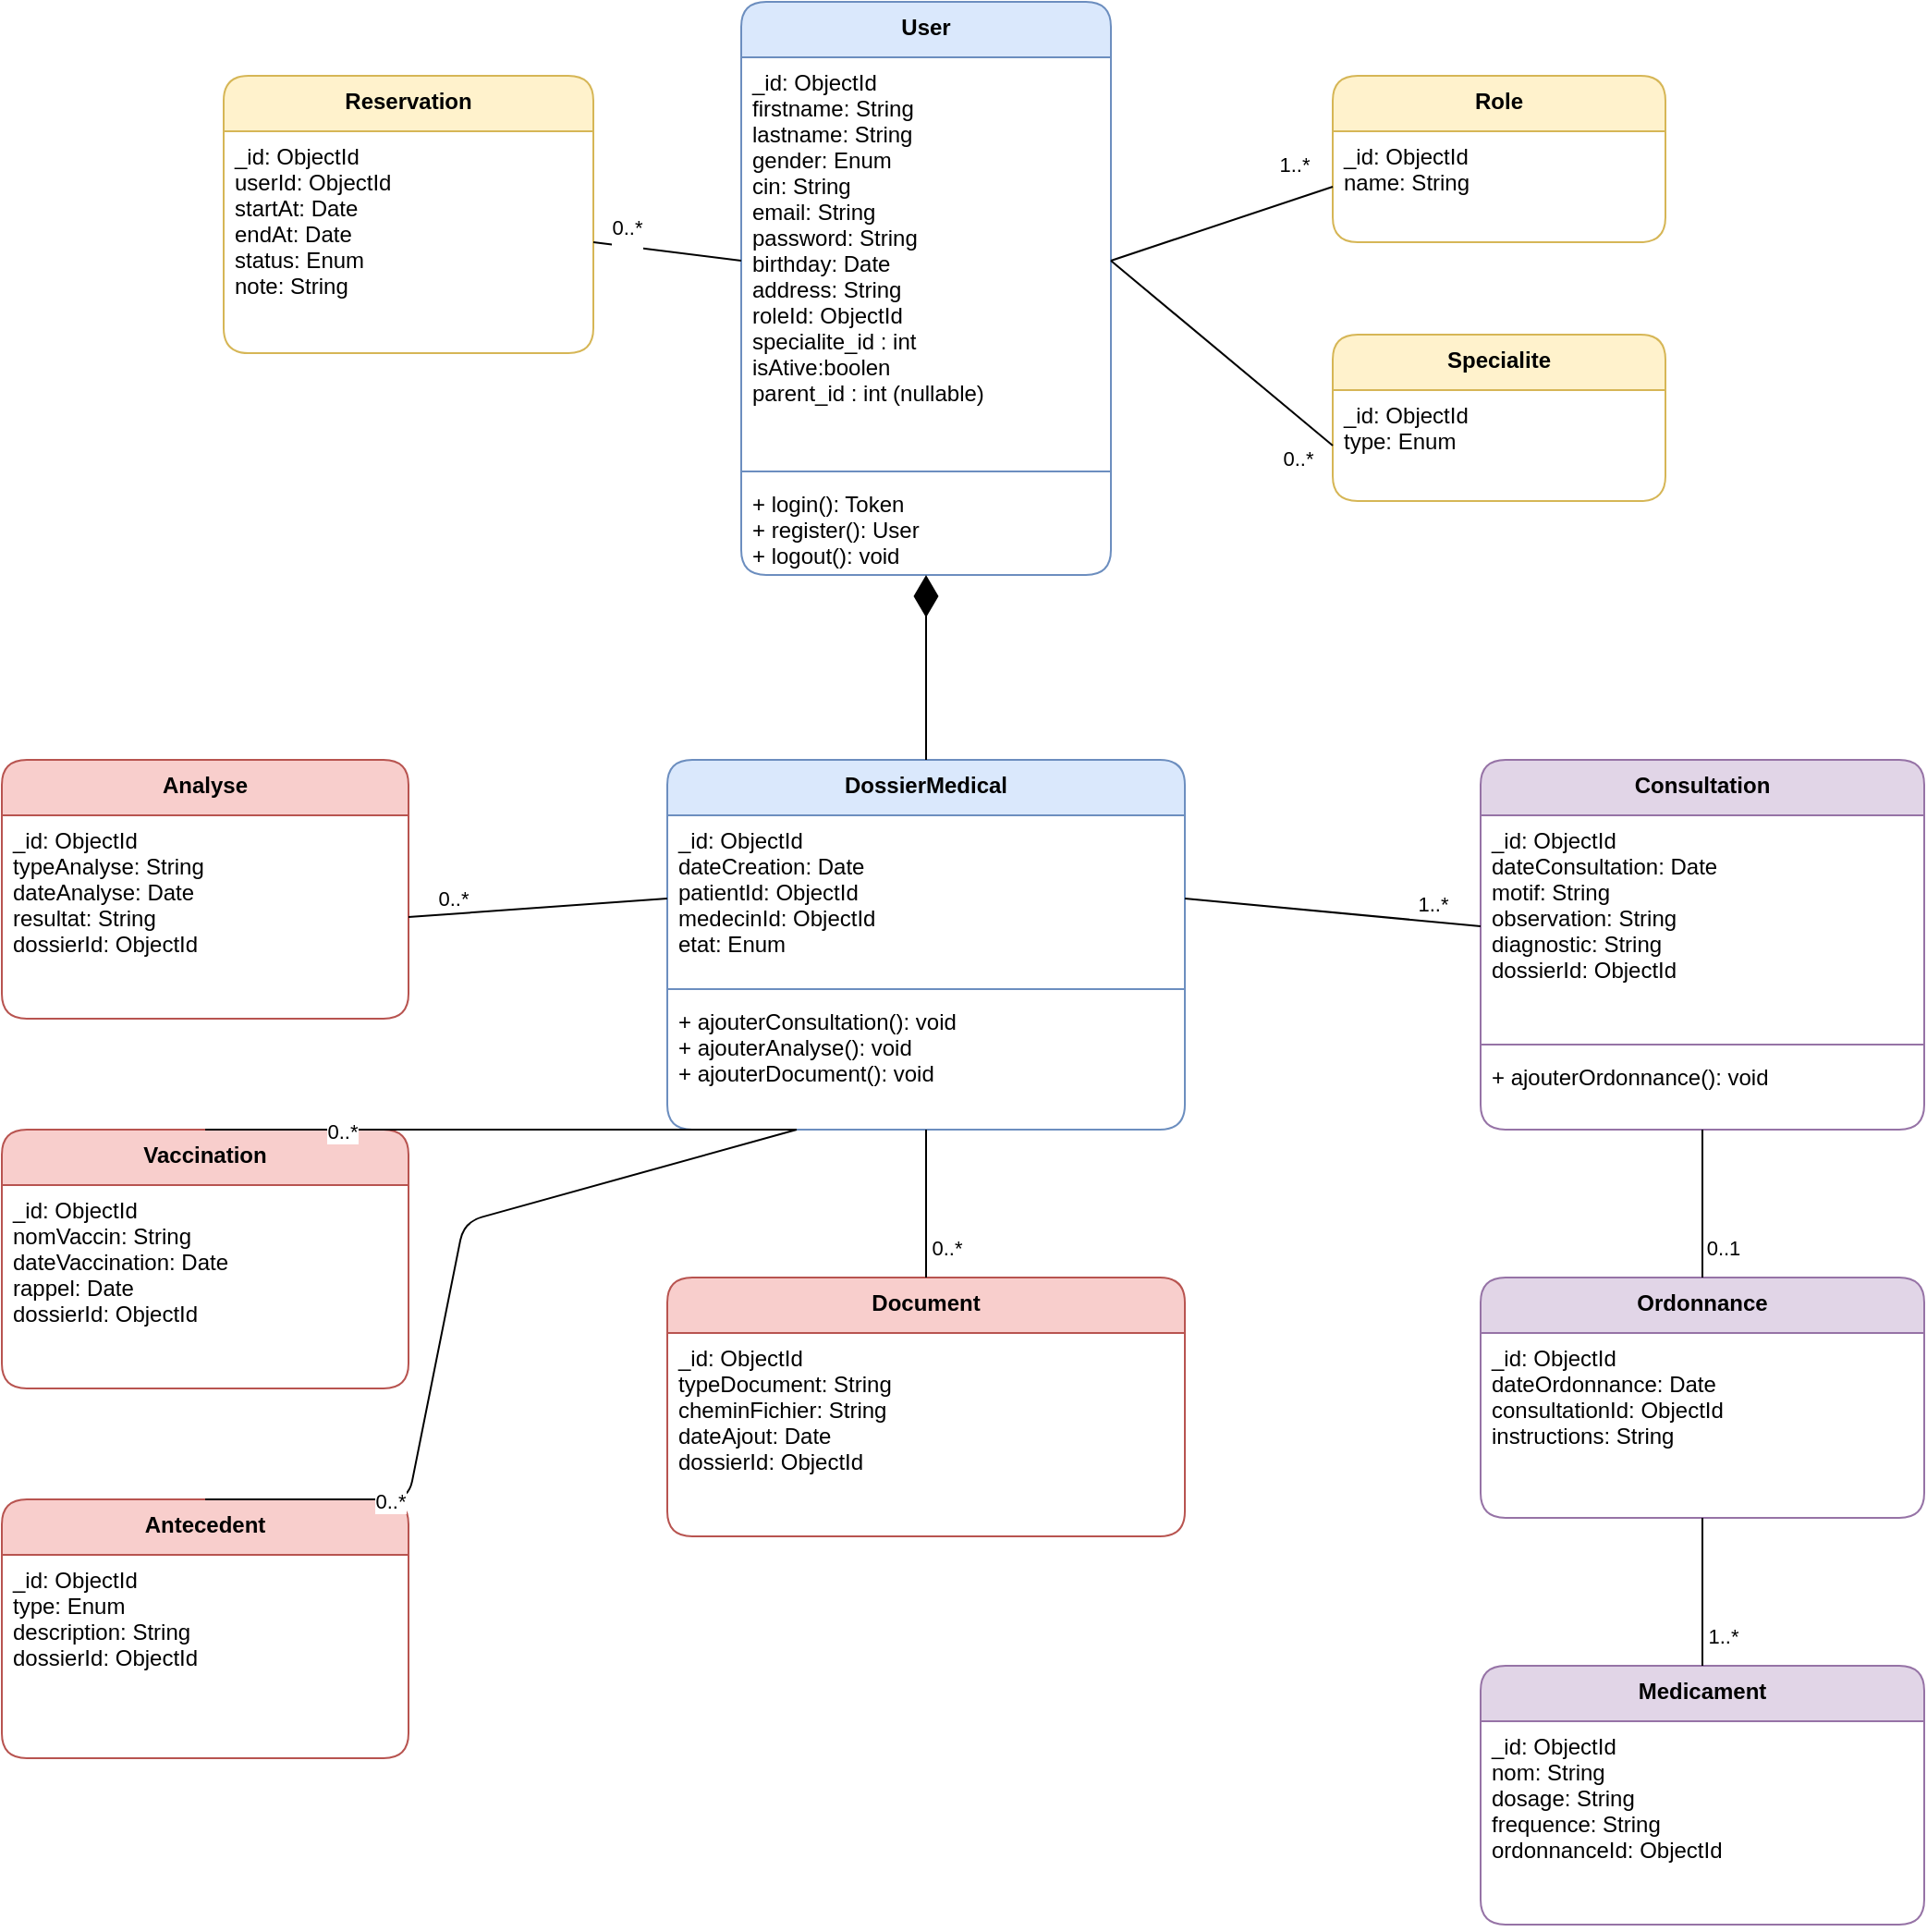 <mxfile>
    <diagram id="dossier_medical_v2" name="Dossier Medical UML">
        <mxGraphModel dx="1241" dy="497" grid="1" gridSize="10" guides="1" tooltips="1" connect="1" arrows="1" fold="1" page="1" pageScale="1" pageWidth="1600" pageHeight="1200" math="0" shadow="0">
            <root>
                <mxCell id="0"/>
                <mxCell id="1" parent="0"/>
                <mxCell id="user" value="User" style="swimlane;fontStyle=1;align=center;verticalAlign=top;childLayout=stackLayout;horizontal=1;startSize=30;horizontalStack=0;resizeParent=1;resizeParentMax=0;resizeLast=0;collapsible=1;marginBottom=0;fillColor=#dae8fc;strokeColor=#6c8ebf;rounded=1;" parent="1" vertex="1">
                    <mxGeometry x="640" y="40" width="200" height="310" as="geometry"/>
                </mxCell>
                <mxCell id="user-attr" value="_id: ObjectId&#xa;firstname: String&#xa;lastname: String&#xa;gender: Enum&#xa;cin: String&#xa;email: String&#xa;password: String&#xa;birthday: Date&#xa;address: String&#xa;roleId: ObjectId&#xa;specialite_id : int&#xa;isAtive:boolen&#xa;parent_id : int (nullable)&#xa;" style="text;strokeColor=none;fillColor=none;align=left;verticalAlign=top;spacingLeft=4;spacingRight=4;overflow=hidden;rotatable=0;points=[[0,0.5],[1,0.5]];portConstraint=eastwest;" parent="user" vertex="1">
                    <mxGeometry y="30" width="200" height="220" as="geometry"/>
                </mxCell>
                <mxCell id="user-line" value="" style="line;strokeWidth=1;fillColor=none;align=left;verticalAlign=middle;spacingTop=-1;spacingLeft=3;spacingRight=3;rotatable=0;labelPosition=right;points=[];portConstraint=eastwest;strokeColor=inherit;" parent="user" vertex="1">
                    <mxGeometry y="250" width="200" height="8" as="geometry"/>
                </mxCell>
                <mxCell id="user-methods" value="+ login(): Token&#xa;+ register(): User&#xa;+ logout(): void" style="text;strokeColor=none;fillColor=none;align=left;verticalAlign=top;spacingLeft=4;spacingRight=4;overflow=hidden;rotatable=0;points=[[0,0.5],[1,0.5]];portConstraint=eastwest;" parent="user" vertex="1">
                    <mxGeometry y="258" width="200" height="52" as="geometry"/>
                </mxCell>
                <mxCell id="role" value="Role" style="swimlane;fontStyle=1;align=center;verticalAlign=top;childLayout=stackLayout;horizontal=1;startSize=30;horizontalStack=0;resizeParent=1;resizeParentMax=0;resizeLast=0;collapsible=1;marginBottom=0;fillColor=#fff2cc;strokeColor=#d6b656;rounded=1;" parent="1" vertex="1">
                    <mxGeometry x="960" y="80" width="180" height="90" as="geometry"/>
                </mxCell>
                <mxCell id="role-attr" value="_id: ObjectId&#xa;name: String" style="text;strokeColor=none;fillColor=none;align=left;verticalAlign=top;spacingLeft=4;spacingRight=4;overflow=hidden;rotatable=0;points=[[0,0.5],[1,0.5]];portConstraint=eastwest;" parent="role" vertex="1">
                    <mxGeometry y="30" width="180" height="60" as="geometry"/>
                </mxCell>
                <mxCell id="specialite" value="Specialite" style="swimlane;fontStyle=1;align=center;verticalAlign=top;childLayout=stackLayout;horizontal=1;startSize=30;horizontalStack=0;resizeParent=1;resizeParentMax=0;resizeLast=0;collapsible=1;marginBottom=0;fillColor=#fff2cc;strokeColor=#d6b656;rounded=1;" parent="1" vertex="1">
                    <mxGeometry x="960" y="220" width="180" height="90" as="geometry"/>
                </mxCell>
                <mxCell id="specialite-attr" value="_id: ObjectId&#xa;type: Enum" style="text;strokeColor=none;fillColor=none;align=left;verticalAlign=top;spacingLeft=4;spacingRight=4;overflow=hidden;rotatable=0;points=[[0,0.5],[1,0.5]];portConstraint=eastwest;" parent="specialite" vertex="1">
                    <mxGeometry y="30" width="180" height="60" as="geometry"/>
                </mxCell>
                <mxCell id="reservation" value="Reservation" style="swimlane;fontStyle=1;align=center;verticalAlign=top;childLayout=stackLayout;horizontal=1;startSize=30;horizontalStack=0;resizeParent=1;resizeParentMax=0;resizeLast=0;collapsible=1;marginBottom=0;fillColor=#fff2cc;strokeColor=#d6b656;rounded=1;" parent="1" vertex="1">
                    <mxGeometry x="360" y="80" width="200" height="150" as="geometry"/>
                </mxCell>
                <mxCell id="reservation-attr" value="_id: ObjectId&#xa;userId: ObjectId&#xa;startAt: Date&#xa;endAt: Date&#xa;status: Enum&#xa;note: String" style="text;strokeColor=none;fillColor=none;align=left;verticalAlign=top;spacingLeft=4;spacingRight=4;overflow=hidden;rotatable=0;points=[[0,0.5],[1,0.5]];portConstraint=eastwest;" parent="reservation" vertex="1">
                    <mxGeometry y="30" width="200" height="120" as="geometry"/>
                </mxCell>
                <mxCell id="dossier" value="DossierMedical" style="swimlane;fontStyle=1;align=center;verticalAlign=top;childLayout=stackLayout;horizontal=1;startSize=30;horizontalStack=0;resizeParent=1;resizeParentMax=0;resizeLast=0;collapsible=1;marginBottom=0;fillColor=#dae8fc;strokeColor=#6c8ebf;rounded=1;" parent="1" vertex="1">
                    <mxGeometry x="600" y="450" width="280" height="200" as="geometry"/>
                </mxCell>
                <mxCell id="dossier-attr" value="_id: ObjectId&#xa;dateCreation: Date&#xa;patientId: ObjectId&#xa;medecinId: ObjectId&#xa;etat: Enum" style="text;strokeColor=none;fillColor=none;align=left;verticalAlign=top;spacingLeft=4;spacingRight=4;overflow=hidden;rotatable=0;points=[[0,0.5],[1,0.5]];portConstraint=eastwest;" parent="dossier" vertex="1">
                    <mxGeometry y="30" width="280" height="90" as="geometry"/>
                </mxCell>
                <mxCell id="dossier-line" value="" style="line;strokeWidth=1;fillColor=none;align=left;verticalAlign=middle;spacingTop=-1;spacingLeft=3;spacingRight=3;rotatable=0;labelPosition=right;points=[];portConstraint=eastwest;strokeColor=inherit;" parent="dossier" vertex="1">
                    <mxGeometry y="120" width="280" height="8" as="geometry"/>
                </mxCell>
                <mxCell id="dossier-methods" value="+ ajouterConsultation(): void&#xa;+ ajouterAnalyse(): void&#xa;+ ajouterDocument(): void" style="text;strokeColor=none;fillColor=none;align=left;verticalAlign=top;spacingLeft=4;spacingRight=4;overflow=hidden;rotatable=0;points=[[0,0.5],[1,0.5]];portConstraint=eastwest;" parent="dossier" vertex="1">
                    <mxGeometry y="128" width="280" height="72" as="geometry"/>
                </mxCell>
                <mxCell id="consultation" value="Consultation" style="swimlane;fontStyle=1;align=center;verticalAlign=top;childLayout=stackLayout;horizontal=1;startSize=30;horizontalStack=0;resizeParent=1;resizeParentMax=0;resizeLast=0;collapsible=1;marginBottom=0;fillColor=#e1d5e7;strokeColor=#9673a6;rounded=1;" parent="1" vertex="1">
                    <mxGeometry x="1040" y="450" width="240" height="200" as="geometry"/>
                </mxCell>
                <mxCell id="consultation-attr" value="_id: ObjectId&#xa;dateConsultation: Date&#xa;motif: String&#xa;observation: String&#xa;diagnostic: String&#xa;dossierId: ObjectId" style="text;strokeColor=none;fillColor=none;align=left;verticalAlign=top;spacingLeft=4;spacingRight=4;overflow=hidden;rotatable=0;points=[[0,0.5],[1,0.5]];portConstraint=eastwest;" parent="consultation" vertex="1">
                    <mxGeometry y="30" width="240" height="120" as="geometry"/>
                </mxCell>
                <mxCell id="consultation-line" value="" style="line;strokeWidth=1;fillColor=none;align=left;verticalAlign=middle;spacingTop=-1;spacingLeft=3;spacingRight=3;rotatable=0;labelPosition=right;points=[];portConstraint=eastwest;strokeColor=inherit;" parent="consultation" vertex="1">
                    <mxGeometry y="150" width="240" height="8" as="geometry"/>
                </mxCell>
                <mxCell id="consultation-methods" value="+ ajouterOrdonnance(): void" style="text;strokeColor=none;fillColor=none;align=left;verticalAlign=top;spacingLeft=4;spacingRight=4;overflow=hidden;rotatable=0;points=[[0,0.5],[1,0.5]];portConstraint=eastwest;" parent="consultation" vertex="1">
                    <mxGeometry y="158" width="240" height="42" as="geometry"/>
                </mxCell>
                <mxCell id="ordonnance" value="Ordonnance" style="swimlane;fontStyle=1;align=center;verticalAlign=top;childLayout=stackLayout;horizontal=1;startSize=30;horizontalStack=0;resizeParent=1;resizeParentMax=0;resizeLast=0;collapsible=1;marginBottom=0;fillColor=#e1d5e7;strokeColor=#9673a6;rounded=1;" parent="1" vertex="1">
                    <mxGeometry x="1040" y="730" width="240" height="130" as="geometry"/>
                </mxCell>
                <mxCell id="ordonnance-attr" value="_id: ObjectId&#xa;dateOrdonnance: Date&#xa;consultationId: ObjectId&#xa;instructions: String" style="text;strokeColor=none;fillColor=none;align=left;verticalAlign=top;spacingLeft=4;spacingRight=4;overflow=hidden;rotatable=0;points=[[0,0.5],[1,0.5]];portConstraint=eastwest;" parent="ordonnance" vertex="1">
                    <mxGeometry y="30" width="240" height="100" as="geometry"/>
                </mxCell>
                <mxCell id="medicament" value="Medicament" style="swimlane;fontStyle=1;align=center;verticalAlign=top;childLayout=stackLayout;horizontal=1;startSize=30;horizontalStack=0;resizeParent=1;resizeParentMax=0;resizeLast=0;collapsible=1;marginBottom=0;fillColor=#e1d5e7;strokeColor=#9673a6;rounded=1;" parent="1" vertex="1">
                    <mxGeometry x="1040" y="940" width="240" height="140" as="geometry"/>
                </mxCell>
                <mxCell id="medicament-attr" value="_id: ObjectId&#xa;nom: String&#xa;dosage: String&#xa;frequence: String&#xa;ordonnanceId: ObjectId" style="text;strokeColor=none;fillColor=none;align=left;verticalAlign=top;spacingLeft=4;spacingRight=4;overflow=hidden;rotatable=0;points=[[0,0.5],[1,0.5]];portConstraint=eastwest;" parent="medicament" vertex="1">
                    <mxGeometry y="30" width="240" height="110" as="geometry"/>
                </mxCell>
                <mxCell id="analyse" value="Analyse" style="swimlane;fontStyle=1;align=center;verticalAlign=top;childLayout=stackLayout;horizontal=1;startSize=30;horizontalStack=0;resizeParent=1;resizeParentMax=0;resizeLast=0;collapsible=1;marginBottom=0;fillColor=#f8cecc;strokeColor=#b85450;rounded=1;" parent="1" vertex="1">
                    <mxGeometry x="240" y="450" width="220" height="140" as="geometry"/>
                </mxCell>
                <mxCell id="analyse-attr" value="_id: ObjectId&#xa;typeAnalyse: String&#xa;dateAnalyse: Date&#xa;resultat: String&#xa;dossierId: ObjectId" style="text;strokeColor=none;fillColor=none;align=left;verticalAlign=top;spacingLeft=4;spacingRight=4;overflow=hidden;rotatable=0;points=[[0,0.5],[1,0.5]];portConstraint=eastwest;" parent="analyse" vertex="1">
                    <mxGeometry y="30" width="220" height="110" as="geometry"/>
                </mxCell>
                <mxCell id="vaccination" value="Vaccination" style="swimlane;fontStyle=1;align=center;verticalAlign=top;childLayout=stackLayout;horizontal=1;startSize=30;horizontalStack=0;resizeParent=1;resizeParentMax=0;resizeLast=0;collapsible=1;marginBottom=0;fillColor=#f8cecc;strokeColor=#b85450;rounded=1;" parent="1" vertex="1">
                    <mxGeometry x="240" y="650" width="220" height="140" as="geometry"/>
                </mxCell>
                <mxCell id="vaccination-attr" value="_id: ObjectId&#xa;nomVaccin: String&#xa;dateVaccination: Date&#xa;rappel: Date&#xa;dossierId: ObjectId" style="text;strokeColor=none;fillColor=none;align=left;verticalAlign=top;spacingLeft=4;spacingRight=4;overflow=hidden;rotatable=0;points=[[0,0.5],[1,0.5]];portConstraint=eastwest;" parent="vaccination" vertex="1">
                    <mxGeometry y="30" width="220" height="110" as="geometry"/>
                </mxCell>
                <mxCell id="antecedent" value="Antecedent" style="swimlane;fontStyle=1;align=center;verticalAlign=top;childLayout=stackLayout;horizontal=1;startSize=30;horizontalStack=0;resizeParent=1;resizeParentMax=0;resizeLast=0;collapsible=1;marginBottom=0;fillColor=#f8cecc;strokeColor=#b85450;rounded=1;" parent="1" vertex="1">
                    <mxGeometry x="240" y="850" width="220" height="140" as="geometry"/>
                </mxCell>
                <mxCell id="antecedent-attr" value="_id: ObjectId&#xa;type: Enum&#xa;description: String&#xa;dossierId: ObjectId" style="text;strokeColor=none;fillColor=none;align=left;verticalAlign=top;spacingLeft=4;spacingRight=4;overflow=hidden;rotatable=0;points=[[0,0.5],[1,0.5]];portConstraint=eastwest;" parent="antecedent" vertex="1">
                    <mxGeometry y="30" width="220" height="110" as="geometry"/>
                </mxCell>
                <mxCell id="document" value="Document" style="swimlane;fontStyle=1;align=center;verticalAlign=top;childLayout=stackLayout;horizontal=1;startSize=30;horizontalStack=0;resizeParent=1;resizeParentMax=0;resizeLast=0;collapsible=1;marginBottom=0;fillColor=#f8cecc;strokeColor=#b85450;rounded=1;" parent="1" vertex="1">
                    <mxGeometry x="600" y="730" width="280" height="140" as="geometry"/>
                </mxCell>
                <mxCell id="2" value="_id: ObjectId&#xa;typeDocument: String&#xa;cheminFichier: String&#xa;dateAjout: Date&#xa;dossierId: ObjectId" style="text;strokeColor=none;fillColor=none;align=left;verticalAlign=top;spacingLeft=4;spacingRight=4;overflow=hidden;rotatable=0;points=[[0,0.5],[1,0.5]];portConstraint=eastwest;" parent="document" vertex="1">
                    <mxGeometry y="30" width="280" height="110" as="geometry"/>
                </mxCell>
                <mxCell id="rel1" value="" style="endArrow=diamondThin;endFill=1;endSize=20;html=1;exitX=0.5;exitY=0;exitDx=0;exitDy=0;entryX=0.5;entryY=1;entryDx=0;entryDy=0;" parent="1" source="dossier" target="user-methods" edge="1">
                    <mxGeometry width="160" relative="1" as="geometry">
                        <mxPoint x="600" y="400" as="sourcePoint"/>
                        <mxPoint x="760" y="400" as="targetPoint"/>
                    </mxGeometry>
                </mxCell>
                <mxCell id="rel2" value="" style="endArrow=none;endFill=0;html=1;exitX=1;exitY=0.5;exitDx=0;exitDy=0;entryX=0;entryY=0.5;entryDx=0;entryDy=0;" parent="1" source="dossier-attr" target="consultation-attr" edge="1">
                    <mxGeometry width="160" relative="1" as="geometry">
                        <mxPoint x="900" y="550" as="sourcePoint"/>
                        <mxPoint x="1060" y="550" as="targetPoint"/>
                    </mxGeometry>
                </mxCell>
                <mxCell id="rel2-label" value="1..*" style="edgeLabel;html=1;align=center;verticalAlign=middle;resizable=0;points=[];" parent="rel2" vertex="1" connectable="0">
                    <mxGeometry x="0.8" y="1" relative="1" as="geometry">
                        <mxPoint x="-10" y="-10" as="offset"/>
                    </mxGeometry>
                </mxCell>
                <mxCell id="rel3" value="" style="endArrow=none;endFill=0;html=1;exitX=0;exitY=0.5;exitDx=0;exitDy=0;entryX=1;entryY=0.5;entryDx=0;entryDy=0;" parent="1" source="dossier-attr" target="analyse-attr" edge="1">
                    <mxGeometry width="160" relative="1" as="geometry">
                        <mxPoint x="500" y="550" as="sourcePoint"/>
                        <mxPoint x="660" y="550" as="targetPoint"/>
                    </mxGeometry>
                </mxCell>
                <mxCell id="rel3-label" value="0..*" style="edgeLabel;html=1;align=center;verticalAlign=middle;resizable=0;points=[];" parent="rel3" vertex="1" connectable="0">
                    <mxGeometry x="0.8" y="1" relative="1" as="geometry">
                        <mxPoint x="10" y="-10" as="offset"/>
                    </mxGeometry>
                </mxCell>
                <mxCell id="rel4" value="" style="endArrow=none;endFill=0;html=1;exitX=0.25;exitY=1;exitDx=0;exitDy=0;entryX=0.5;entryY=0;entryDx=0;entryDy=0;" parent="1" source="dossier" target="vaccination" edge="1">
                    <mxGeometry width="160" relative="1" as="geometry">
                        <mxPoint x="350" y="700" as="sourcePoint"/>
                        <mxPoint x="510" y="700" as="targetPoint"/>
                    </mxGeometry>
                </mxCell>
                <mxCell id="rel4-label" value="0..*" style="edgeLabel;html=1;align=center;verticalAlign=middle;resizable=0;points=[];" parent="rel4" vertex="1" connectable="0">
                    <mxGeometry x="0.6" y="1" relative="1" as="geometry">
                        <mxPoint x="10" as="offset"/>
                    </mxGeometry>
                </mxCell>
                <mxCell id="rel5" value="" style="endArrow=none;endFill=0;html=1;exitX=0.25;exitY=1;exitDx=0;exitDy=0;entryX=0.5;entryY=0;entryDx=0;entryDy=0;" parent="1" source="dossier" target="antecedent" edge="1">
                    <mxGeometry width="160" relative="1" as="geometry">
                        <mxPoint x="350" y="900" as="sourcePoint"/>
                        <mxPoint x="510" y="900" as="targetPoint"/>
                        <Array as="points">
                            <mxPoint x="490" y="700"/>
                            <mxPoint x="460" y="850"/>
                        </Array>
                    </mxGeometry>
                </mxCell>
                <mxCell id="rel5-label" value="0..*" style="edgeLabel;html=1;align=center;verticalAlign=middle;resizable=0;points=[];" parent="rel5" vertex="1" connectable="0">
                    <mxGeometry x="0.6" y="1" relative="1" as="geometry">
                        <mxPoint x="10" as="offset"/>
                    </mxGeometry>
                </mxCell>
                <mxCell id="rel6" value="" style="endArrow=none;endFill=0;html=1;exitX=0.5;exitY=1;exitDx=0;exitDy=0;entryX=0.5;entryY=0;entryDx=0;entryDy=0;" parent="1" source="dossier" target="document" edge="1">
                    <mxGeometry width="160" relative="1" as="geometry">
                        <mxPoint x="740" y="700" as="sourcePoint"/>
                        <mxPoint x="900" y="700" as="targetPoint"/>
                    </mxGeometry>
                </mxCell>
                <mxCell id="rel6-label" value="0..*" style="edgeLabel;html=1;align=center;verticalAlign=middle;resizable=0;points=[];" parent="rel6" vertex="1" connectable="0">
                    <mxGeometry x="0.6" y="1" relative="1" as="geometry">
                        <mxPoint x="10" as="offset"/>
                    </mxGeometry>
                </mxCell>
                <mxCell id="rel7" value="" style="endArrow=none;endFill=0;html=1;exitX=0.5;exitY=1;exitDx=0;exitDy=0;entryX=0.5;entryY=0;entryDx=0;entryDy=0;" parent="1" source="consultation" target="ordonnance" edge="1">
                    <mxGeometry width="160" relative="1" as="geometry">
                        <mxPoint x="1160" y="680" as="sourcePoint"/>
                        <mxPoint x="1320" y="680" as="targetPoint"/>
                    </mxGeometry>
                </mxCell>
                <mxCell id="rel7-label" value="0..1" style="edgeLabel;html=1;align=center;verticalAlign=middle;resizable=0;points=[];" parent="rel7" vertex="1" connectable="0">
                    <mxGeometry x="0.6" y="1" relative="1" as="geometry">
                        <mxPoint x="10" as="offset"/>
                    </mxGeometry>
                </mxCell>
                <mxCell id="rel8" value="" style="endArrow=none;endFill=0;html=1;exitX=0.5;exitY=1;exitDx=0;exitDy=0;entryX=0.5;entryY=0;entryDx=0;entryDy=0;" parent="1" source="ordonnance" target="medicament" edge="1">
                    <mxGeometry width="160" relative="1" as="geometry">
                        <mxPoint x="1160" y="890" as="sourcePoint"/>
                        <mxPoint x="1320" y="890" as="targetPoint"/>
                    </mxGeometry>
                </mxCell>
                <mxCell id="rel8-label" value="1..*" style="edgeLabel;html=1;align=center;verticalAlign=middle;resizable=0;points=[];" parent="rel8" vertex="1" connectable="0">
                    <mxGeometry x="0.6" y="1" relative="1" as="geometry">
                        <mxPoint x="10" as="offset"/>
                    </mxGeometry>
                </mxCell>
                <mxCell id="rel9" value="" style="endArrow=none;endFill=0;html=1;exitX=1;exitY=0.5;exitDx=0;exitDy=0;entryX=0;entryY=0.5;entryDx=0;entryDy=0;" parent="1" source="user-attr" target="role-attr" edge="1">
                    <mxGeometry width="160" relative="1" as="geometry">
                        <mxPoint x="860" y="150" as="sourcePoint"/>
                        <mxPoint x="1020" y="150" as="targetPoint"/>
                    </mxGeometry>
                </mxCell>
                <mxCell id="rel10" value="" style="endArrow=none;endFill=0;html=1;exitX=1;exitY=0.5;exitDx=0;exitDy=0;entryX=0;entryY=0.5;entryDx=0;entryDy=0;" parent="1" source="user-attr" target="specialite-attr" edge="1">
                    <mxGeometry width="160" relative="1" as="geometry">
                        <mxPoint x="860" y="250" as="sourcePoint"/>
                        <mxPoint x="1020" y="250" as="targetPoint"/>
                    </mxGeometry>
                </mxCell>
                <mxCell id="rel11" value="" style="endArrow=none;endFill=0;html=1;exitX=1;exitY=0.5;exitDx=0;exitDy=0;entryX=0;entryY=0.5;entryDx=0;entryDy=0;" parent="1" source="reservation-attr" target="user-attr" edge="1">
                    <mxGeometry width="160" relative="1" as="geometry">
                        <mxPoint x="580" y="150" as="sourcePoint"/>
                        <mxPoint x="740" y="150" as="targetPoint"/>
                    </mxGeometry>
                </mxCell>
                <mxCell id="3" value="&#xa;&lt;span style=&quot;color: rgb(0, 0, 0); font-family: Helvetica; font-size: 11px; font-style: normal; font-variant-ligatures: normal; font-variant-caps: normal; font-weight: 400; letter-spacing: normal; orphans: 2; text-align: center; text-indent: 0px; text-transform: none; widows: 2; word-spacing: 0px; -webkit-text-stroke-width: 0px; white-space: nowrap; background-color: rgb(255, 255, 255); text-decoration-thickness: initial; text-decoration-style: initial; text-decoration-color: initial; display: inline !important; float: none;&quot;&gt;0..*&lt;/span&gt;&#xa;&#xa;" style="edgeLabel;html=1;align=center;verticalAlign=middle;resizable=0;points=[];" parent="1" vertex="1" connectable="0">
                    <mxGeometry x="559.996" y="154.997" as="geometry">
                        <mxPoint x="18" y="14" as="offset"/>
                    </mxGeometry>
                </mxCell>
                <mxCell id="4" value="0..*" style="edgeLabel;html=1;align=center;verticalAlign=middle;resizable=0;points=[];" parent="1" vertex="1" connectable="0">
                    <mxGeometry x="860.002" y="340" as="geometry">
                        <mxPoint x="81" y="-53" as="offset"/>
                    </mxGeometry>
                </mxCell>
                <mxCell id="5" value="1..*" style="edgeLabel;html=1;align=center;verticalAlign=middle;resizable=0;points=[];" parent="1" vertex="1" connectable="0">
                    <mxGeometry x="444.242" y="671" as="geometry">
                        <mxPoint x="495" y="-543" as="offset"/>
                    </mxGeometry>
                </mxCell>
            </root>
        </mxGraphModel>
    </diagram>
</mxfile>